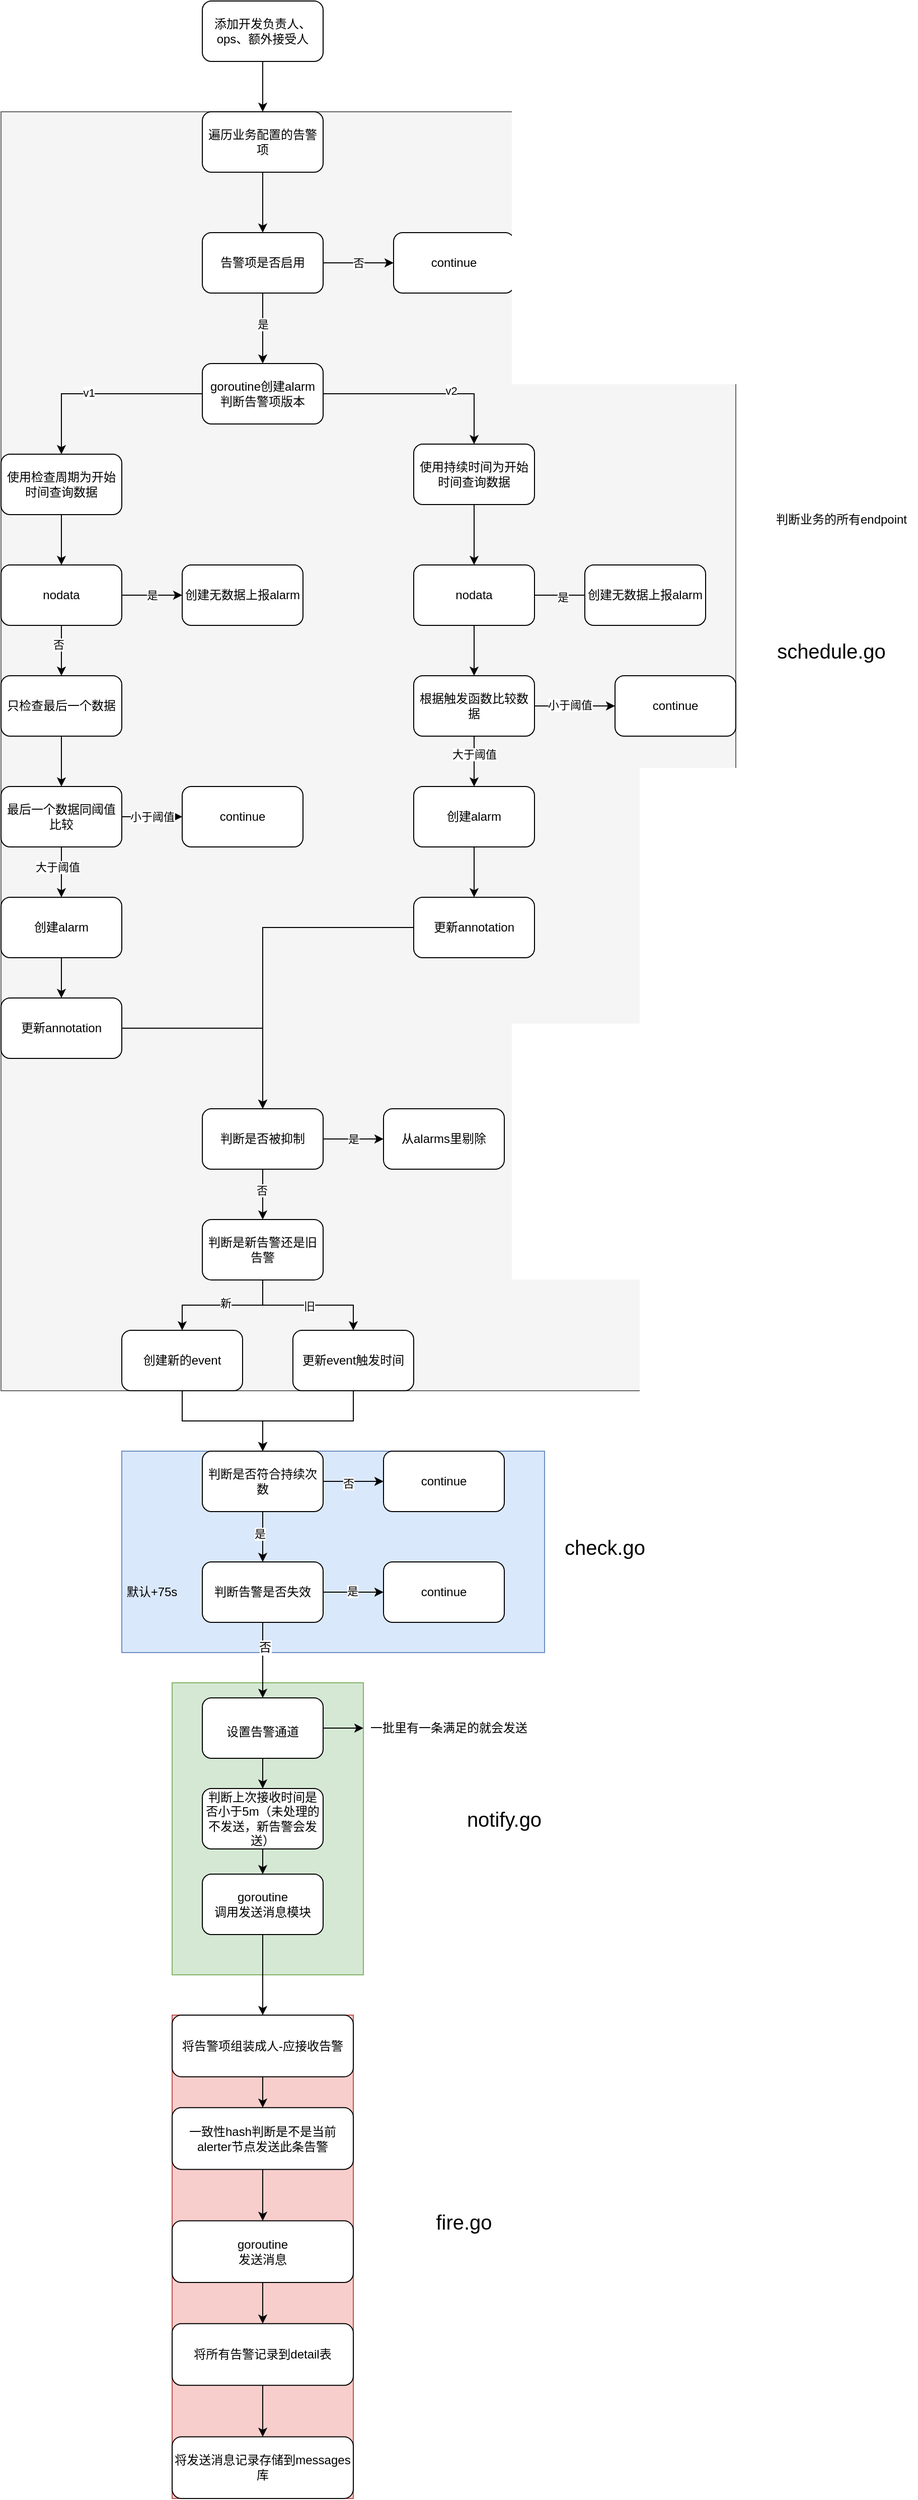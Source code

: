 <mxfile version="20.8.15" type="github">
  <diagram name="第 1 页" id="Kw1zBCnqG9tHCoyv4tqN">
    <mxGraphModel dx="1063" dy="544" grid="1" gridSize="10" guides="1" tooltips="1" connect="1" arrows="1" fold="1" page="1" pageScale="1" pageWidth="827" pageHeight="1169" math="0" shadow="0">
      <root>
        <mxCell id="0" />
        <mxCell id="1" parent="0" />
        <mxCell id="XZRz8ud4CRZ0wjuStr5h-56" value="" style="edgeStyle=orthogonalEdgeStyle;rounded=0;orthogonalLoop=1;jettySize=auto;html=1;" parent="1" source="XZRz8ud4CRZ0wjuStr5h-55" target="XZRz8ud4CRZ0wjuStr5h-11" edge="1">
          <mxGeometry relative="1" as="geometry" />
        </mxCell>
        <mxCell id="XZRz8ud4CRZ0wjuStr5h-55" value="添加开发负责人、ops、额外接受人" style="rounded=1;whiteSpace=wrap;html=1;" parent="1" vertex="1">
          <mxGeometry x="280" y="120" width="120" height="60" as="geometry" />
        </mxCell>
        <mxCell id="XZRz8ud4CRZ0wjuStr5h-83" style="edgeStyle=orthogonalEdgeStyle;rounded=0;orthogonalLoop=1;jettySize=auto;html=1;entryX=0.5;entryY=0;entryDx=0;entryDy=0;" parent="1" source="XZRz8ud4CRZ0wjuStr5h-79" target="XZRz8ud4CRZ0wjuStr5h-57" edge="1">
          <mxGeometry relative="1" as="geometry" />
        </mxCell>
        <mxCell id="XZRz8ud4CRZ0wjuStr5h-84" style="edgeStyle=orthogonalEdgeStyle;rounded=0;orthogonalLoop=1;jettySize=auto;html=1;entryX=0.5;entryY=0;entryDx=0;entryDy=0;" parent="1" source="XZRz8ud4CRZ0wjuStr5h-80" target="XZRz8ud4CRZ0wjuStr5h-57" edge="1">
          <mxGeometry relative="1" as="geometry" />
        </mxCell>
        <mxCell id="XZRz8ud4CRZ0wjuStr5h-89" value="" style="group;movable=1;resizable=1;rotatable=1;deletable=1;editable=1;connectable=1;fillColor=#dae8fc;strokeColor=#6c8ebf;" parent="1" vertex="1" connectable="0">
          <mxGeometry x="200" y="1560" width="420" height="200" as="geometry" />
        </mxCell>
        <mxCell id="XZRz8ud4CRZ0wjuStr5h-57" value="判断是否符合持续次数" style="whiteSpace=wrap;html=1;rounded=1;movable=0;resizable=0;rotatable=0;deletable=0;editable=0;connectable=0;" parent="XZRz8ud4CRZ0wjuStr5h-89" vertex="1">
          <mxGeometry x="80" width="120" height="60" as="geometry" />
        </mxCell>
        <mxCell id="XZRz8ud4CRZ0wjuStr5h-59" value="continue" style="whiteSpace=wrap;html=1;rounded=1;movable=0;resizable=0;rotatable=0;deletable=0;editable=0;connectable=0;" parent="XZRz8ud4CRZ0wjuStr5h-89" vertex="1">
          <mxGeometry x="260" width="120" height="60" as="geometry" />
        </mxCell>
        <mxCell id="XZRz8ud4CRZ0wjuStr5h-60" value="" style="edgeStyle=orthogonalEdgeStyle;rounded=0;orthogonalLoop=1;jettySize=auto;html=1;movable=0;resizable=0;rotatable=0;deletable=0;editable=0;connectable=0;" parent="XZRz8ud4CRZ0wjuStr5h-89" source="XZRz8ud4CRZ0wjuStr5h-57" target="XZRz8ud4CRZ0wjuStr5h-59" edge="1">
          <mxGeometry relative="1" as="geometry" />
        </mxCell>
        <mxCell id="XZRz8ud4CRZ0wjuStr5h-66" value="否" style="edgeLabel;html=1;align=center;verticalAlign=middle;resizable=0;points=[];movable=0;rotatable=0;deletable=0;editable=0;connectable=0;" parent="XZRz8ud4CRZ0wjuStr5h-60" vertex="1" connectable="0">
          <mxGeometry x="-0.18" y="-2" relative="1" as="geometry">
            <mxPoint as="offset" />
          </mxGeometry>
        </mxCell>
        <mxCell id="XZRz8ud4CRZ0wjuStr5h-61" value="判断告警是否失效" style="whiteSpace=wrap;html=1;rounded=1;movable=1;resizable=1;rotatable=1;deletable=1;editable=1;connectable=1;" parent="XZRz8ud4CRZ0wjuStr5h-89" vertex="1">
          <mxGeometry x="80" y="110" width="120" height="60" as="geometry" />
        </mxCell>
        <mxCell id="XZRz8ud4CRZ0wjuStr5h-62" value="" style="edgeStyle=orthogonalEdgeStyle;rounded=0;orthogonalLoop=1;jettySize=auto;html=1;movable=0;resizable=0;rotatable=0;deletable=0;editable=0;connectable=0;" parent="XZRz8ud4CRZ0wjuStr5h-89" source="XZRz8ud4CRZ0wjuStr5h-57" target="XZRz8ud4CRZ0wjuStr5h-61" edge="1">
          <mxGeometry relative="1" as="geometry" />
        </mxCell>
        <mxCell id="XZRz8ud4CRZ0wjuStr5h-69" value="是" style="edgeLabel;html=1;align=center;verticalAlign=middle;resizable=0;points=[];movable=0;rotatable=0;deletable=0;editable=0;connectable=0;" parent="XZRz8ud4CRZ0wjuStr5h-62" vertex="1" connectable="0">
          <mxGeometry x="-0.15" y="-3" relative="1" as="geometry">
            <mxPoint as="offset" />
          </mxGeometry>
        </mxCell>
        <mxCell id="XZRz8ud4CRZ0wjuStr5h-63" value="continue" style="whiteSpace=wrap;html=1;rounded=1;movable=0;resizable=0;rotatable=0;deletable=0;editable=0;connectable=0;" parent="XZRz8ud4CRZ0wjuStr5h-89" vertex="1">
          <mxGeometry x="260" y="110" width="120" height="60" as="geometry" />
        </mxCell>
        <mxCell id="XZRz8ud4CRZ0wjuStr5h-64" value="" style="edgeStyle=orthogonalEdgeStyle;rounded=0;orthogonalLoop=1;jettySize=auto;html=1;movable=0;resizable=0;rotatable=0;deletable=0;editable=0;connectable=0;" parent="XZRz8ud4CRZ0wjuStr5h-89" source="XZRz8ud4CRZ0wjuStr5h-61" target="XZRz8ud4CRZ0wjuStr5h-63" edge="1">
          <mxGeometry relative="1" as="geometry" />
        </mxCell>
        <mxCell id="XZRz8ud4CRZ0wjuStr5h-65" value="是" style="edgeLabel;html=1;align=center;verticalAlign=middle;resizable=0;points=[];movable=0;rotatable=0;deletable=0;editable=0;connectable=0;" parent="XZRz8ud4CRZ0wjuStr5h-64" vertex="1" connectable="0">
          <mxGeometry x="-0.032" y="1" relative="1" as="geometry">
            <mxPoint as="offset" />
          </mxGeometry>
        </mxCell>
        <mxCell id="XZRz8ud4CRZ0wjuStr5h-87" value="默认+75s" style="text;html=1;strokeColor=none;fillColor=none;align=center;verticalAlign=middle;whiteSpace=wrap;rounded=0;movable=0;resizable=0;rotatable=0;deletable=0;editable=0;connectable=0;" parent="XZRz8ud4CRZ0wjuStr5h-89" vertex="1">
          <mxGeometry y="125" width="60" height="30" as="geometry" />
        </mxCell>
        <mxCell id="XZRz8ud4CRZ0wjuStr5h-90" value="&lt;font style=&quot;font-size: 20px;&quot;&gt;check.go&lt;/font&gt;" style="text;html=1;strokeColor=none;fillColor=none;align=center;verticalAlign=middle;whiteSpace=wrap;rounded=0;" parent="1" vertex="1">
          <mxGeometry x="650" y="1640" width="60" height="30" as="geometry" />
        </mxCell>
        <mxCell id="XZRz8ud4CRZ0wjuStr5h-91" value="" style="group;fillColor=#f5f5f5;fontColor=#333333;strokeColor=#666666;" parent="1" vertex="1" connectable="0">
          <mxGeometry x="80" y="230" width="730" height="1270" as="geometry" />
        </mxCell>
        <mxCell id="XZRz8ud4CRZ0wjuStr5h-1" value="告警项是否启用" style="rounded=1;whiteSpace=wrap;html=1;" parent="XZRz8ud4CRZ0wjuStr5h-91" vertex="1">
          <mxGeometry x="200" y="120" width="120" height="60" as="geometry" />
        </mxCell>
        <mxCell id="XZRz8ud4CRZ0wjuStr5h-2" value="goroutine创建alarm&lt;br&gt;判断告警项版本" style="rounded=1;whiteSpace=wrap;html=1;" parent="XZRz8ud4CRZ0wjuStr5h-91" vertex="1">
          <mxGeometry x="200" y="250" width="120" height="60" as="geometry" />
        </mxCell>
        <mxCell id="XZRz8ud4CRZ0wjuStr5h-3" value="" style="edgeStyle=orthogonalEdgeStyle;rounded=0;orthogonalLoop=1;jettySize=auto;html=1;" parent="XZRz8ud4CRZ0wjuStr5h-91" source="XZRz8ud4CRZ0wjuStr5h-1" target="XZRz8ud4CRZ0wjuStr5h-2" edge="1">
          <mxGeometry relative="1" as="geometry" />
        </mxCell>
        <mxCell id="XZRz8ud4CRZ0wjuStr5h-4" value="是" style="edgeLabel;html=1;align=center;verticalAlign=middle;resizable=0;points=[];" parent="XZRz8ud4CRZ0wjuStr5h-3" vertex="1" connectable="0">
          <mxGeometry x="-0.13" relative="1" as="geometry">
            <mxPoint as="offset" />
          </mxGeometry>
        </mxCell>
        <mxCell id="XZRz8ud4CRZ0wjuStr5h-5" value="使用检查周期为开始时间查询数据" style="rounded=1;whiteSpace=wrap;html=1;" parent="XZRz8ud4CRZ0wjuStr5h-91" vertex="1">
          <mxGeometry y="340" width="120" height="60" as="geometry" />
        </mxCell>
        <mxCell id="XZRz8ud4CRZ0wjuStr5h-7" style="edgeStyle=orthogonalEdgeStyle;rounded=0;orthogonalLoop=1;jettySize=auto;html=1;entryX=0.5;entryY=0;entryDx=0;entryDy=0;" parent="XZRz8ud4CRZ0wjuStr5h-91" source="XZRz8ud4CRZ0wjuStr5h-2" target="XZRz8ud4CRZ0wjuStr5h-5" edge="1">
          <mxGeometry relative="1" as="geometry" />
        </mxCell>
        <mxCell id="XZRz8ud4CRZ0wjuStr5h-8" value="v1" style="edgeLabel;html=1;align=center;verticalAlign=middle;resizable=0;points=[];" parent="XZRz8ud4CRZ0wjuStr5h-7" vertex="1" connectable="0">
          <mxGeometry x="0.133" y="-1" relative="1" as="geometry">
            <mxPoint as="offset" />
          </mxGeometry>
        </mxCell>
        <mxCell id="XZRz8ud4CRZ0wjuStr5h-6" value="使用持续时间为开始时间查询数据" style="rounded=1;whiteSpace=wrap;html=1;" parent="XZRz8ud4CRZ0wjuStr5h-91" vertex="1">
          <mxGeometry x="410" y="330" width="120" height="60" as="geometry" />
        </mxCell>
        <mxCell id="XZRz8ud4CRZ0wjuStr5h-9" style="edgeStyle=orthogonalEdgeStyle;rounded=0;orthogonalLoop=1;jettySize=auto;html=1;entryX=0.5;entryY=0;entryDx=0;entryDy=0;" parent="XZRz8ud4CRZ0wjuStr5h-91" source="XZRz8ud4CRZ0wjuStr5h-2" target="XZRz8ud4CRZ0wjuStr5h-6" edge="1">
          <mxGeometry relative="1" as="geometry" />
        </mxCell>
        <mxCell id="XZRz8ud4CRZ0wjuStr5h-10" value="v2" style="edgeLabel;html=1;align=center;verticalAlign=middle;resizable=0;points=[];" parent="XZRz8ud4CRZ0wjuStr5h-9" vertex="1" connectable="0">
          <mxGeometry x="0.272" y="3" relative="1" as="geometry">
            <mxPoint as="offset" />
          </mxGeometry>
        </mxCell>
        <mxCell id="XZRz8ud4CRZ0wjuStr5h-12" value="" style="edgeStyle=orthogonalEdgeStyle;rounded=0;orthogonalLoop=1;jettySize=auto;html=1;" parent="XZRz8ud4CRZ0wjuStr5h-91" source="XZRz8ud4CRZ0wjuStr5h-11" target="XZRz8ud4CRZ0wjuStr5h-1" edge="1">
          <mxGeometry relative="1" as="geometry" />
        </mxCell>
        <mxCell id="XZRz8ud4CRZ0wjuStr5h-11" value="遍历业务配置的告警项" style="rounded=1;whiteSpace=wrap;html=1;" parent="XZRz8ud4CRZ0wjuStr5h-91" vertex="1">
          <mxGeometry x="200" width="120" height="60" as="geometry" />
        </mxCell>
        <mxCell id="XZRz8ud4CRZ0wjuStr5h-14" value="continue" style="rounded=1;whiteSpace=wrap;html=1;" parent="XZRz8ud4CRZ0wjuStr5h-91" vertex="1">
          <mxGeometry x="390" y="120" width="120" height="60" as="geometry" />
        </mxCell>
        <mxCell id="XZRz8ud4CRZ0wjuStr5h-15" value="否" style="edgeStyle=orthogonalEdgeStyle;rounded=0;orthogonalLoop=1;jettySize=auto;html=1;" parent="XZRz8ud4CRZ0wjuStr5h-91" source="XZRz8ud4CRZ0wjuStr5h-1" target="XZRz8ud4CRZ0wjuStr5h-14" edge="1">
          <mxGeometry relative="1" as="geometry" />
        </mxCell>
        <mxCell id="XZRz8ud4CRZ0wjuStr5h-16" value="nodata" style="whiteSpace=wrap;html=1;rounded=1;" parent="XZRz8ud4CRZ0wjuStr5h-91" vertex="1">
          <mxGeometry y="450" width="120" height="60" as="geometry" />
        </mxCell>
        <mxCell id="XZRz8ud4CRZ0wjuStr5h-17" value="" style="edgeStyle=orthogonalEdgeStyle;rounded=0;orthogonalLoop=1;jettySize=auto;html=1;" parent="XZRz8ud4CRZ0wjuStr5h-91" source="XZRz8ud4CRZ0wjuStr5h-5" target="XZRz8ud4CRZ0wjuStr5h-16" edge="1">
          <mxGeometry relative="1" as="geometry" />
        </mxCell>
        <mxCell id="XZRz8ud4CRZ0wjuStr5h-19" value="创建无数据上报alarm" style="whiteSpace=wrap;html=1;rounded=1;" parent="XZRz8ud4CRZ0wjuStr5h-91" vertex="1">
          <mxGeometry x="180" y="450" width="120" height="60" as="geometry" />
        </mxCell>
        <mxCell id="XZRz8ud4CRZ0wjuStr5h-78" value="是" style="edgeStyle=orthogonalEdgeStyle;rounded=0;orthogonalLoop=1;jettySize=auto;html=1;" parent="XZRz8ud4CRZ0wjuStr5h-91" source="XZRz8ud4CRZ0wjuStr5h-16" target="XZRz8ud4CRZ0wjuStr5h-19" edge="1">
          <mxGeometry relative="1" as="geometry" />
        </mxCell>
        <mxCell id="XZRz8ud4CRZ0wjuStr5h-22" value="只检查最后一个数据" style="whiteSpace=wrap;html=1;rounded=1;" parent="XZRz8ud4CRZ0wjuStr5h-91" vertex="1">
          <mxGeometry y="560" width="120" height="60" as="geometry" />
        </mxCell>
        <mxCell id="XZRz8ud4CRZ0wjuStr5h-23" value="" style="edgeStyle=orthogonalEdgeStyle;rounded=0;orthogonalLoop=1;jettySize=auto;html=1;" parent="XZRz8ud4CRZ0wjuStr5h-91" source="XZRz8ud4CRZ0wjuStr5h-16" target="XZRz8ud4CRZ0wjuStr5h-22" edge="1">
          <mxGeometry relative="1" as="geometry" />
        </mxCell>
        <mxCell id="XZRz8ud4CRZ0wjuStr5h-24" value="否" style="edgeLabel;html=1;align=center;verticalAlign=middle;resizable=0;points=[];" parent="XZRz8ud4CRZ0wjuStr5h-23" vertex="1" connectable="0">
          <mxGeometry x="-0.269" y="-3" relative="1" as="geometry">
            <mxPoint as="offset" />
          </mxGeometry>
        </mxCell>
        <mxCell id="XZRz8ud4CRZ0wjuStr5h-25" value="最后一个数据同阈值比较" style="whiteSpace=wrap;html=1;rounded=1;" parent="XZRz8ud4CRZ0wjuStr5h-91" vertex="1">
          <mxGeometry y="670" width="120" height="60" as="geometry" />
        </mxCell>
        <mxCell id="XZRz8ud4CRZ0wjuStr5h-26" value="" style="edgeStyle=orthogonalEdgeStyle;rounded=0;orthogonalLoop=1;jettySize=auto;html=1;" parent="XZRz8ud4CRZ0wjuStr5h-91" source="XZRz8ud4CRZ0wjuStr5h-22" target="XZRz8ud4CRZ0wjuStr5h-25" edge="1">
          <mxGeometry relative="1" as="geometry" />
        </mxCell>
        <mxCell id="XZRz8ud4CRZ0wjuStr5h-27" value="创建alarm" style="whiteSpace=wrap;html=1;rounded=1;" parent="XZRz8ud4CRZ0wjuStr5h-91" vertex="1">
          <mxGeometry y="780" width="120" height="60" as="geometry" />
        </mxCell>
        <mxCell id="XZRz8ud4CRZ0wjuStr5h-28" value="" style="edgeStyle=orthogonalEdgeStyle;rounded=0;orthogonalLoop=1;jettySize=auto;html=1;" parent="XZRz8ud4CRZ0wjuStr5h-91" source="XZRz8ud4CRZ0wjuStr5h-25" target="XZRz8ud4CRZ0wjuStr5h-27" edge="1">
          <mxGeometry relative="1" as="geometry" />
        </mxCell>
        <mxCell id="XZRz8ud4CRZ0wjuStr5h-76" value="大于阈值" style="edgeLabel;html=1;align=center;verticalAlign=middle;resizable=0;points=[];" parent="XZRz8ud4CRZ0wjuStr5h-28" vertex="1" connectable="0">
          <mxGeometry x="-0.206" y="-4" relative="1" as="geometry">
            <mxPoint as="offset" />
          </mxGeometry>
        </mxCell>
        <mxCell id="XZRz8ud4CRZ0wjuStr5h-29" value="更新annotation" style="whiteSpace=wrap;html=1;rounded=1;" parent="XZRz8ud4CRZ0wjuStr5h-91" vertex="1">
          <mxGeometry y="880" width="120" height="60" as="geometry" />
        </mxCell>
        <mxCell id="XZRz8ud4CRZ0wjuStr5h-30" value="" style="edgeStyle=orthogonalEdgeStyle;rounded=0;orthogonalLoop=1;jettySize=auto;html=1;" parent="XZRz8ud4CRZ0wjuStr5h-91" source="XZRz8ud4CRZ0wjuStr5h-27" target="XZRz8ud4CRZ0wjuStr5h-29" edge="1">
          <mxGeometry relative="1" as="geometry" />
        </mxCell>
        <mxCell id="XZRz8ud4CRZ0wjuStr5h-31" value="" style="edgeStyle=orthogonalEdgeStyle;rounded=0;orthogonalLoop=1;jettySize=auto;html=1;" parent="XZRz8ud4CRZ0wjuStr5h-91" source="XZRz8ud4CRZ0wjuStr5h-33" edge="1">
          <mxGeometry relative="1" as="geometry">
            <mxPoint x="610.0" y="480.0" as="targetPoint" />
          </mxGeometry>
        </mxCell>
        <mxCell id="XZRz8ud4CRZ0wjuStr5h-32" value="是" style="edgeLabel;html=1;align=center;verticalAlign=middle;resizable=0;points=[];" parent="XZRz8ud4CRZ0wjuStr5h-31" vertex="1" connectable="0">
          <mxGeometry x="-0.311" y="-2" relative="1" as="geometry">
            <mxPoint as="offset" />
          </mxGeometry>
        </mxCell>
        <mxCell id="XZRz8ud4CRZ0wjuStr5h-33" value="nodata" style="whiteSpace=wrap;html=1;rounded=1;" parent="XZRz8ud4CRZ0wjuStr5h-91" vertex="1">
          <mxGeometry x="410" y="450" width="120" height="60" as="geometry" />
        </mxCell>
        <mxCell id="XZRz8ud4CRZ0wjuStr5h-35" value="" style="edgeStyle=orthogonalEdgeStyle;rounded=0;orthogonalLoop=1;jettySize=auto;html=1;" parent="XZRz8ud4CRZ0wjuStr5h-91" source="XZRz8ud4CRZ0wjuStr5h-6" target="XZRz8ud4CRZ0wjuStr5h-33" edge="1">
          <mxGeometry relative="1" as="geometry" />
        </mxCell>
        <mxCell id="XZRz8ud4CRZ0wjuStr5h-34" value="创建无数据上报alarm" style="whiteSpace=wrap;html=1;rounded=1;" parent="XZRz8ud4CRZ0wjuStr5h-91" vertex="1">
          <mxGeometry x="580" y="450" width="120" height="60" as="geometry" />
        </mxCell>
        <mxCell id="XZRz8ud4CRZ0wjuStr5h-36" value="根据触发函数比较数据" style="whiteSpace=wrap;html=1;rounded=1;" parent="XZRz8ud4CRZ0wjuStr5h-91" vertex="1">
          <mxGeometry x="410" y="560" width="120" height="60" as="geometry" />
        </mxCell>
        <mxCell id="XZRz8ud4CRZ0wjuStr5h-37" value="" style="edgeStyle=orthogonalEdgeStyle;rounded=0;orthogonalLoop=1;jettySize=auto;html=1;" parent="XZRz8ud4CRZ0wjuStr5h-91" source="XZRz8ud4CRZ0wjuStr5h-33" target="XZRz8ud4CRZ0wjuStr5h-36" edge="1">
          <mxGeometry relative="1" as="geometry" />
        </mxCell>
        <mxCell id="XZRz8ud4CRZ0wjuStr5h-38" value="continue" style="whiteSpace=wrap;html=1;rounded=1;" parent="XZRz8ud4CRZ0wjuStr5h-91" vertex="1">
          <mxGeometry x="610" y="560" width="120" height="60" as="geometry" />
        </mxCell>
        <mxCell id="XZRz8ud4CRZ0wjuStr5h-39" value="" style="edgeStyle=orthogonalEdgeStyle;rounded=0;orthogonalLoop=1;jettySize=auto;html=1;" parent="XZRz8ud4CRZ0wjuStr5h-91" source="XZRz8ud4CRZ0wjuStr5h-36" target="XZRz8ud4CRZ0wjuStr5h-38" edge="1">
          <mxGeometry relative="1" as="geometry" />
        </mxCell>
        <mxCell id="XZRz8ud4CRZ0wjuStr5h-73" value="小于阈值" style="edgeLabel;html=1;align=center;verticalAlign=middle;resizable=0;points=[];" parent="XZRz8ud4CRZ0wjuStr5h-39" vertex="1" connectable="0">
          <mxGeometry x="-0.135" y="1" relative="1" as="geometry">
            <mxPoint as="offset" />
          </mxGeometry>
        </mxCell>
        <mxCell id="XZRz8ud4CRZ0wjuStr5h-40" value="创建alarm" style="whiteSpace=wrap;html=1;rounded=1;" parent="XZRz8ud4CRZ0wjuStr5h-91" vertex="1">
          <mxGeometry x="410" y="670" width="120" height="60" as="geometry" />
        </mxCell>
        <mxCell id="XZRz8ud4CRZ0wjuStr5h-41" value="" style="edgeStyle=orthogonalEdgeStyle;rounded=0;orthogonalLoop=1;jettySize=auto;html=1;" parent="XZRz8ud4CRZ0wjuStr5h-91" source="XZRz8ud4CRZ0wjuStr5h-36" target="XZRz8ud4CRZ0wjuStr5h-40" edge="1">
          <mxGeometry relative="1" as="geometry" />
        </mxCell>
        <mxCell id="XZRz8ud4CRZ0wjuStr5h-72" value="大于阈值" style="edgeLabel;html=1;align=center;verticalAlign=middle;resizable=0;points=[];" parent="XZRz8ud4CRZ0wjuStr5h-41" vertex="1" connectable="0">
          <mxGeometry x="-0.295" relative="1" as="geometry">
            <mxPoint as="offset" />
          </mxGeometry>
        </mxCell>
        <mxCell id="XZRz8ud4CRZ0wjuStr5h-43" value="更新annotation" style="whiteSpace=wrap;html=1;rounded=1;" parent="XZRz8ud4CRZ0wjuStr5h-91" vertex="1">
          <mxGeometry x="410" y="780" width="120" height="60" as="geometry" />
        </mxCell>
        <mxCell id="XZRz8ud4CRZ0wjuStr5h-44" value="" style="edgeStyle=orthogonalEdgeStyle;rounded=0;orthogonalLoop=1;jettySize=auto;html=1;" parent="XZRz8ud4CRZ0wjuStr5h-91" source="XZRz8ud4CRZ0wjuStr5h-40" target="XZRz8ud4CRZ0wjuStr5h-43" edge="1">
          <mxGeometry relative="1" as="geometry" />
        </mxCell>
        <mxCell id="XZRz8ud4CRZ0wjuStr5h-51" value="" style="edgeStyle=orthogonalEdgeStyle;rounded=0;orthogonalLoop=1;jettySize=auto;html=1;" parent="XZRz8ud4CRZ0wjuStr5h-91" source="XZRz8ud4CRZ0wjuStr5h-45" edge="1">
          <mxGeometry relative="1" as="geometry">
            <mxPoint x="260.0" y="1100" as="targetPoint" />
          </mxGeometry>
        </mxCell>
        <mxCell id="XZRz8ud4CRZ0wjuStr5h-52" value="否" style="edgeLabel;html=1;align=center;verticalAlign=middle;resizable=0;points=[];" parent="XZRz8ud4CRZ0wjuStr5h-51" vertex="1" connectable="0">
          <mxGeometry x="-0.194" y="-1" relative="1" as="geometry">
            <mxPoint as="offset" />
          </mxGeometry>
        </mxCell>
        <mxCell id="XZRz8ud4CRZ0wjuStr5h-45" value="判断是否被抑制" style="rounded=1;whiteSpace=wrap;html=1;" parent="XZRz8ud4CRZ0wjuStr5h-91" vertex="1">
          <mxGeometry x="200" y="990" width="120" height="60" as="geometry" />
        </mxCell>
        <mxCell id="XZRz8ud4CRZ0wjuStr5h-46" style="edgeStyle=orthogonalEdgeStyle;rounded=0;orthogonalLoop=1;jettySize=auto;html=1;entryX=0.5;entryY=0;entryDx=0;entryDy=0;" parent="XZRz8ud4CRZ0wjuStr5h-91" source="XZRz8ud4CRZ0wjuStr5h-29" target="XZRz8ud4CRZ0wjuStr5h-45" edge="1">
          <mxGeometry relative="1" as="geometry" />
        </mxCell>
        <mxCell id="XZRz8ud4CRZ0wjuStr5h-47" style="edgeStyle=orthogonalEdgeStyle;rounded=0;orthogonalLoop=1;jettySize=auto;html=1;entryX=0.5;entryY=0;entryDx=0;entryDy=0;" parent="XZRz8ud4CRZ0wjuStr5h-91" source="XZRz8ud4CRZ0wjuStr5h-43" target="XZRz8ud4CRZ0wjuStr5h-45" edge="1">
          <mxGeometry relative="1" as="geometry" />
        </mxCell>
        <mxCell id="XZRz8ud4CRZ0wjuStr5h-49" value="从alarms里剔除" style="whiteSpace=wrap;html=1;rounded=1;" parent="XZRz8ud4CRZ0wjuStr5h-91" vertex="1">
          <mxGeometry x="380" y="990" width="120" height="60" as="geometry" />
        </mxCell>
        <mxCell id="XZRz8ud4CRZ0wjuStr5h-50" value="是" style="edgeStyle=orthogonalEdgeStyle;rounded=0;orthogonalLoop=1;jettySize=auto;html=1;" parent="XZRz8ud4CRZ0wjuStr5h-91" source="XZRz8ud4CRZ0wjuStr5h-45" target="XZRz8ud4CRZ0wjuStr5h-49" edge="1">
          <mxGeometry relative="1" as="geometry" />
        </mxCell>
        <mxCell id="XZRz8ud4CRZ0wjuStr5h-53" value="判断是新告警还是旧告警" style="whiteSpace=wrap;html=1;rounded=1;" parent="XZRz8ud4CRZ0wjuStr5h-91" vertex="1">
          <mxGeometry x="200" y="1100" width="120" height="60" as="geometry" />
        </mxCell>
        <mxCell id="XZRz8ud4CRZ0wjuStr5h-74" value="continue" style="whiteSpace=wrap;html=1;rounded=1;" parent="XZRz8ud4CRZ0wjuStr5h-91" vertex="1">
          <mxGeometry x="180" y="670" width="120" height="60" as="geometry" />
        </mxCell>
        <mxCell id="XZRz8ud4CRZ0wjuStr5h-75" value="小于阈值" style="edgeStyle=orthogonalEdgeStyle;rounded=0;orthogonalLoop=1;jettySize=auto;html=1;" parent="XZRz8ud4CRZ0wjuStr5h-91" source="XZRz8ud4CRZ0wjuStr5h-25" target="XZRz8ud4CRZ0wjuStr5h-74" edge="1">
          <mxGeometry relative="1" as="geometry" />
        </mxCell>
        <mxCell id="XZRz8ud4CRZ0wjuStr5h-79" value="创建新的event" style="rounded=1;whiteSpace=wrap;html=1;" parent="XZRz8ud4CRZ0wjuStr5h-91" vertex="1">
          <mxGeometry x="120" y="1210" width="120" height="60" as="geometry" />
        </mxCell>
        <mxCell id="XZRz8ud4CRZ0wjuStr5h-81" style="edgeStyle=orthogonalEdgeStyle;rounded=0;orthogonalLoop=1;jettySize=auto;html=1;entryX=0.5;entryY=0;entryDx=0;entryDy=0;" parent="XZRz8ud4CRZ0wjuStr5h-91" source="XZRz8ud4CRZ0wjuStr5h-53" target="XZRz8ud4CRZ0wjuStr5h-79" edge="1">
          <mxGeometry relative="1" as="geometry" />
        </mxCell>
        <mxCell id="XZRz8ud4CRZ0wjuStr5h-85" value="新" style="edgeLabel;html=1;align=center;verticalAlign=middle;resizable=0;points=[];" parent="XZRz8ud4CRZ0wjuStr5h-81" vertex="1" connectable="0">
          <mxGeometry x="-0.036" y="-2" relative="1" as="geometry">
            <mxPoint as="offset" />
          </mxGeometry>
        </mxCell>
        <mxCell id="XZRz8ud4CRZ0wjuStr5h-80" value="更新event触发时间" style="rounded=1;whiteSpace=wrap;html=1;" parent="XZRz8ud4CRZ0wjuStr5h-91" vertex="1">
          <mxGeometry x="290" y="1210" width="120" height="60" as="geometry" />
        </mxCell>
        <mxCell id="XZRz8ud4CRZ0wjuStr5h-82" style="edgeStyle=orthogonalEdgeStyle;rounded=0;orthogonalLoop=1;jettySize=auto;html=1;entryX=0.5;entryY=0;entryDx=0;entryDy=0;" parent="XZRz8ud4CRZ0wjuStr5h-91" source="XZRz8ud4CRZ0wjuStr5h-53" target="XZRz8ud4CRZ0wjuStr5h-80" edge="1">
          <mxGeometry relative="1" as="geometry" />
        </mxCell>
        <mxCell id="XZRz8ud4CRZ0wjuStr5h-86" value="旧" style="edgeLabel;html=1;align=center;verticalAlign=middle;resizable=0;points=[];" parent="XZRz8ud4CRZ0wjuStr5h-82" vertex="1" connectable="0">
          <mxGeometry x="0.01" y="-1" relative="1" as="geometry">
            <mxPoint as="offset" />
          </mxGeometry>
        </mxCell>
        <mxCell id="XZRz8ud4CRZ0wjuStr5h-93" value="&lt;font style=&quot;font-size: 20px;&quot;&gt;schedule.go&lt;/font&gt;" style="text;html=1;strokeColor=none;fillColor=none;align=center;verticalAlign=middle;whiteSpace=wrap;rounded=0;" parent="1" vertex="1">
          <mxGeometry x="850" y="750" width="110" height="30" as="geometry" />
        </mxCell>
        <mxCell id="XZRz8ud4CRZ0wjuStr5h-97" value="notify.go" style="text;html=1;strokeColor=none;fillColor=none;align=center;verticalAlign=middle;whiteSpace=wrap;rounded=0;fontSize=20;" parent="1" vertex="1">
          <mxGeometry x="550" y="1910" width="60" height="30" as="geometry" />
        </mxCell>
        <mxCell id="XZRz8ud4CRZ0wjuStr5h-99" value="fire.go" style="text;html=1;strokeColor=none;fillColor=none;align=center;verticalAlign=middle;whiteSpace=wrap;rounded=0;fontSize=20;" parent="1" vertex="1">
          <mxGeometry x="510" y="2310" width="60" height="30" as="geometry" />
        </mxCell>
        <mxCell id="XZRz8ud4CRZ0wjuStr5h-111" value="" style="group;fillColor=#d5e8d4;strokeColor=#82b366;container=0;" parent="1" vertex="1" connectable="0">
          <mxGeometry x="250" y="1790" width="190" height="290" as="geometry" />
        </mxCell>
        <mxCell id="XZRz8ud4CRZ0wjuStr5h-123" style="edgeStyle=orthogonalEdgeStyle;rounded=0;orthogonalLoop=1;jettySize=auto;html=1;entryX=0.5;entryY=0;entryDx=0;entryDy=0;fontSize=12;" parent="1" source="XZRz8ud4CRZ0wjuStr5h-67" target="XZRz8ud4CRZ0wjuStr5h-112" edge="1">
          <mxGeometry relative="1" as="geometry" />
        </mxCell>
        <mxCell id="XZRz8ud4CRZ0wjuStr5h-67" value="goroutine&lt;br&gt;调用发送消息模块" style="whiteSpace=wrap;html=1;rounded=1;" parent="1" vertex="1">
          <mxGeometry x="280" y="1980" width="120" height="60" as="geometry" />
        </mxCell>
        <mxCell id="XZRz8ud4CRZ0wjuStr5h-121" value="" style="edgeStyle=orthogonalEdgeStyle;rounded=0;orthogonalLoop=1;jettySize=auto;html=1;fontSize=12;" parent="1" source="XZRz8ud4CRZ0wjuStr5h-96" target="XZRz8ud4CRZ0wjuStr5h-120" edge="1">
          <mxGeometry relative="1" as="geometry" />
        </mxCell>
        <mxCell id="XZRz8ud4CRZ0wjuStr5h-125" value="" style="edgeStyle=orthogonalEdgeStyle;rounded=0;orthogonalLoop=1;jettySize=auto;html=1;fontSize=12;" parent="1" source="XZRz8ud4CRZ0wjuStr5h-96" target="XZRz8ud4CRZ0wjuStr5h-124" edge="1">
          <mxGeometry relative="1" as="geometry" />
        </mxCell>
        <mxCell id="XZRz8ud4CRZ0wjuStr5h-96" value="&lt;font style=&quot;font-size: 12px;&quot;&gt;设置告警通道&lt;/font&gt;" style="whiteSpace=wrap;html=1;rounded=1;fontSize=20;" parent="1" vertex="1">
          <mxGeometry x="280" y="1805" width="120" height="60" as="geometry" />
        </mxCell>
        <mxCell id="XZRz8ud4CRZ0wjuStr5h-115" value="" style="edgeStyle=orthogonalEdgeStyle;rounded=0;orthogonalLoop=1;jettySize=auto;html=1;fontSize=12;" parent="1" source="XZRz8ud4CRZ0wjuStr5h-61" target="XZRz8ud4CRZ0wjuStr5h-96" edge="1">
          <mxGeometry relative="1" as="geometry" />
        </mxCell>
        <mxCell id="XZRz8ud4CRZ0wjuStr5h-126" value="否" style="edgeLabel;html=1;align=center;verticalAlign=middle;resizable=0;points=[];fontSize=12;" parent="XZRz8ud4CRZ0wjuStr5h-115" vertex="1" connectable="0">
          <mxGeometry x="-0.331" y="2" relative="1" as="geometry">
            <mxPoint as="offset" />
          </mxGeometry>
        </mxCell>
        <mxCell id="XZRz8ud4CRZ0wjuStr5h-118" value="" style="group;fillColor=#f8cecc;strokeColor=#b85450;" parent="1" vertex="1" connectable="0">
          <mxGeometry x="250" y="2120" width="180" height="480" as="geometry" />
        </mxCell>
        <mxCell id="XZRz8ud4CRZ0wjuStr5h-100" value="一致性hash判断是不是当前alerter节点发送此条告警" style="rounded=1;whiteSpace=wrap;html=1;fontSize=12;" parent="XZRz8ud4CRZ0wjuStr5h-118" vertex="1">
          <mxGeometry y="91.915" width="180" height="61.277" as="geometry" />
        </mxCell>
        <mxCell id="XZRz8ud4CRZ0wjuStr5h-102" value="将所有告警记录到detail表" style="whiteSpace=wrap;html=1;rounded=1;fontSize=12;" parent="XZRz8ud4CRZ0wjuStr5h-118" vertex="1">
          <mxGeometry y="306.383" width="180" height="61.277" as="geometry" />
        </mxCell>
        <mxCell id="XZRz8ud4CRZ0wjuStr5h-104" value="将发送消息记录存储到messages库" style="whiteSpace=wrap;html=1;rounded=1;" parent="XZRz8ud4CRZ0wjuStr5h-118" vertex="1">
          <mxGeometry y="418.723" width="180" height="61.277" as="geometry" />
        </mxCell>
        <mxCell id="XZRz8ud4CRZ0wjuStr5h-105" value="" style="edgeStyle=orthogonalEdgeStyle;rounded=0;orthogonalLoop=1;jettySize=auto;html=1;fontSize=12;" parent="XZRz8ud4CRZ0wjuStr5h-118" source="XZRz8ud4CRZ0wjuStr5h-102" target="XZRz8ud4CRZ0wjuStr5h-104" edge="1">
          <mxGeometry relative="1" as="geometry" />
        </mxCell>
        <mxCell id="XZRz8ud4CRZ0wjuStr5h-109" value="" style="edgeStyle=orthogonalEdgeStyle;rounded=0;orthogonalLoop=1;jettySize=auto;html=1;fontSize=12;" parent="XZRz8ud4CRZ0wjuStr5h-118" source="XZRz8ud4CRZ0wjuStr5h-107" target="XZRz8ud4CRZ0wjuStr5h-102" edge="1">
          <mxGeometry relative="1" as="geometry" />
        </mxCell>
        <mxCell id="XZRz8ud4CRZ0wjuStr5h-107" value="goroutine&lt;br&gt;发送消息" style="rounded=1;whiteSpace=wrap;html=1;fontSize=12;" parent="XZRz8ud4CRZ0wjuStr5h-118" vertex="1">
          <mxGeometry y="204.255" width="180" height="61.277" as="geometry" />
        </mxCell>
        <mxCell id="XZRz8ud4CRZ0wjuStr5h-108" value="" style="edgeStyle=orthogonalEdgeStyle;rounded=0;orthogonalLoop=1;jettySize=auto;html=1;fontSize=12;" parent="XZRz8ud4CRZ0wjuStr5h-118" source="XZRz8ud4CRZ0wjuStr5h-100" target="XZRz8ud4CRZ0wjuStr5h-107" edge="1">
          <mxGeometry relative="1" as="geometry" />
        </mxCell>
        <mxCell id="XZRz8ud4CRZ0wjuStr5h-114" value="" style="edgeStyle=orthogonalEdgeStyle;rounded=0;orthogonalLoop=1;jettySize=auto;html=1;fontSize=12;" parent="XZRz8ud4CRZ0wjuStr5h-118" source="XZRz8ud4CRZ0wjuStr5h-112" target="XZRz8ud4CRZ0wjuStr5h-100" edge="1">
          <mxGeometry relative="1" as="geometry" />
        </mxCell>
        <mxCell id="XZRz8ud4CRZ0wjuStr5h-112" value="将告警项组装成人-应接收告警" style="rounded=1;whiteSpace=wrap;html=1;fontSize=12;" parent="XZRz8ud4CRZ0wjuStr5h-118" vertex="1">
          <mxGeometry width="180" height="61.277" as="geometry" />
        </mxCell>
        <mxCell id="XZRz8ud4CRZ0wjuStr5h-122" value="" style="edgeStyle=orthogonalEdgeStyle;rounded=0;orthogonalLoop=1;jettySize=auto;html=1;fontSize=12;" parent="1" source="XZRz8ud4CRZ0wjuStr5h-120" target="XZRz8ud4CRZ0wjuStr5h-67" edge="1">
          <mxGeometry relative="1" as="geometry" />
        </mxCell>
        <mxCell id="XZRz8ud4CRZ0wjuStr5h-120" value="判断上次接收时间是否小于5m（未处理的不发送，新告警会发送）" style="rounded=1;whiteSpace=wrap;html=1;fontSize=12;" parent="1" vertex="1">
          <mxGeometry x="280" y="1895" width="120" height="60" as="geometry" />
        </mxCell>
        <mxCell id="XZRz8ud4CRZ0wjuStr5h-124" value="一批里有一条满足的就会发送" style="text;html=1;strokeColor=none;fillColor=none;align=center;verticalAlign=middle;whiteSpace=wrap;rounded=0;fontSize=12;" parent="1" vertex="1">
          <mxGeometry x="440" y="1820" width="170" height="30" as="geometry" />
        </mxCell>
        <mxCell id="XZRz8ud4CRZ0wjuStr5h-128" value="判断业务的所有endpoint" style="text;html=1;strokeColor=none;fillColor=none;align=center;verticalAlign=middle;whiteSpace=wrap;rounded=0;fontSize=12;" parent="1" vertex="1">
          <mxGeometry x="840" y="620" width="150" height="30" as="geometry" />
        </mxCell>
      </root>
    </mxGraphModel>
  </diagram>
</mxfile>
